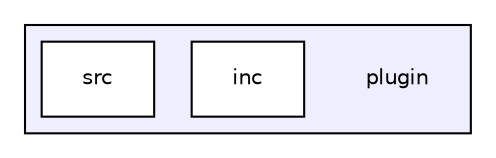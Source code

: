 digraph "plugin" {
  compound=true
  node [ fontsize="10", fontname="Helvetica"];
  edge [ labelfontsize="10", labelfontname="Helvetica"];
  subgraph clusterdir_f846973a97a4aab7246960870461d38d {
    graph [ bgcolor="#eeeeff", pencolor="black", label="" URL="dir_f846973a97a4aab7246960870461d38d.html"];
    dir_f846973a97a4aab7246960870461d38d [shape=plaintext label="plugin"];
    dir_33175b13ad02cb2bcc0c7e932a07b062 [shape=box label="inc" color="black" fillcolor="white" style="filled" URL="dir_33175b13ad02cb2bcc0c7e932a07b062.html"];
    dir_44c3b928ac6ad045ad495d89cb396929 [shape=box label="src" color="black" fillcolor="white" style="filled" URL="dir_44c3b928ac6ad045ad495d89cb396929.html"];
  }
}
